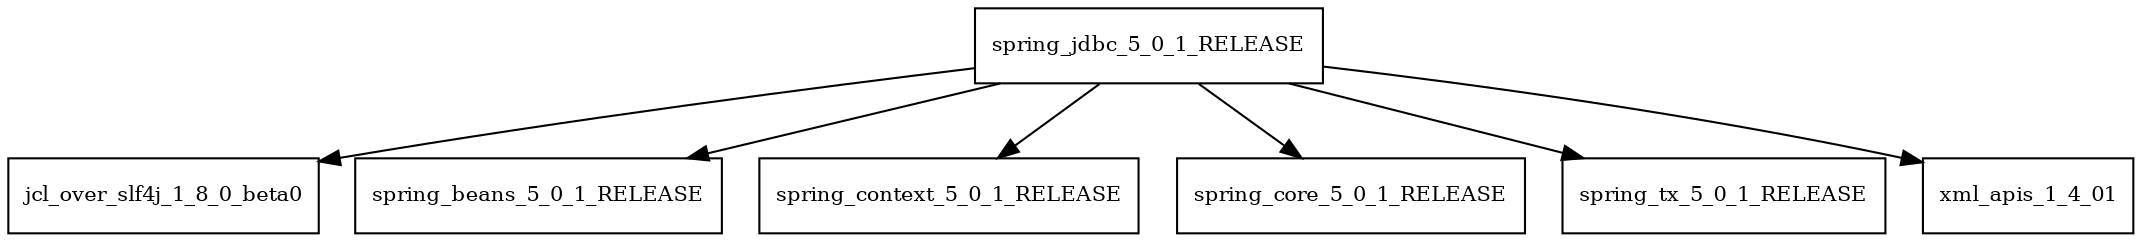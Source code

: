 digraph spring_jdbc_5_0_1_RELEASE_dependencies {
  node [shape = box, fontsize=10.0];
  spring_jdbc_5_0_1_RELEASE -> jcl_over_slf4j_1_8_0_beta0;
  spring_jdbc_5_0_1_RELEASE -> spring_beans_5_0_1_RELEASE;
  spring_jdbc_5_0_1_RELEASE -> spring_context_5_0_1_RELEASE;
  spring_jdbc_5_0_1_RELEASE -> spring_core_5_0_1_RELEASE;
  spring_jdbc_5_0_1_RELEASE -> spring_tx_5_0_1_RELEASE;
  spring_jdbc_5_0_1_RELEASE -> xml_apis_1_4_01;
}
